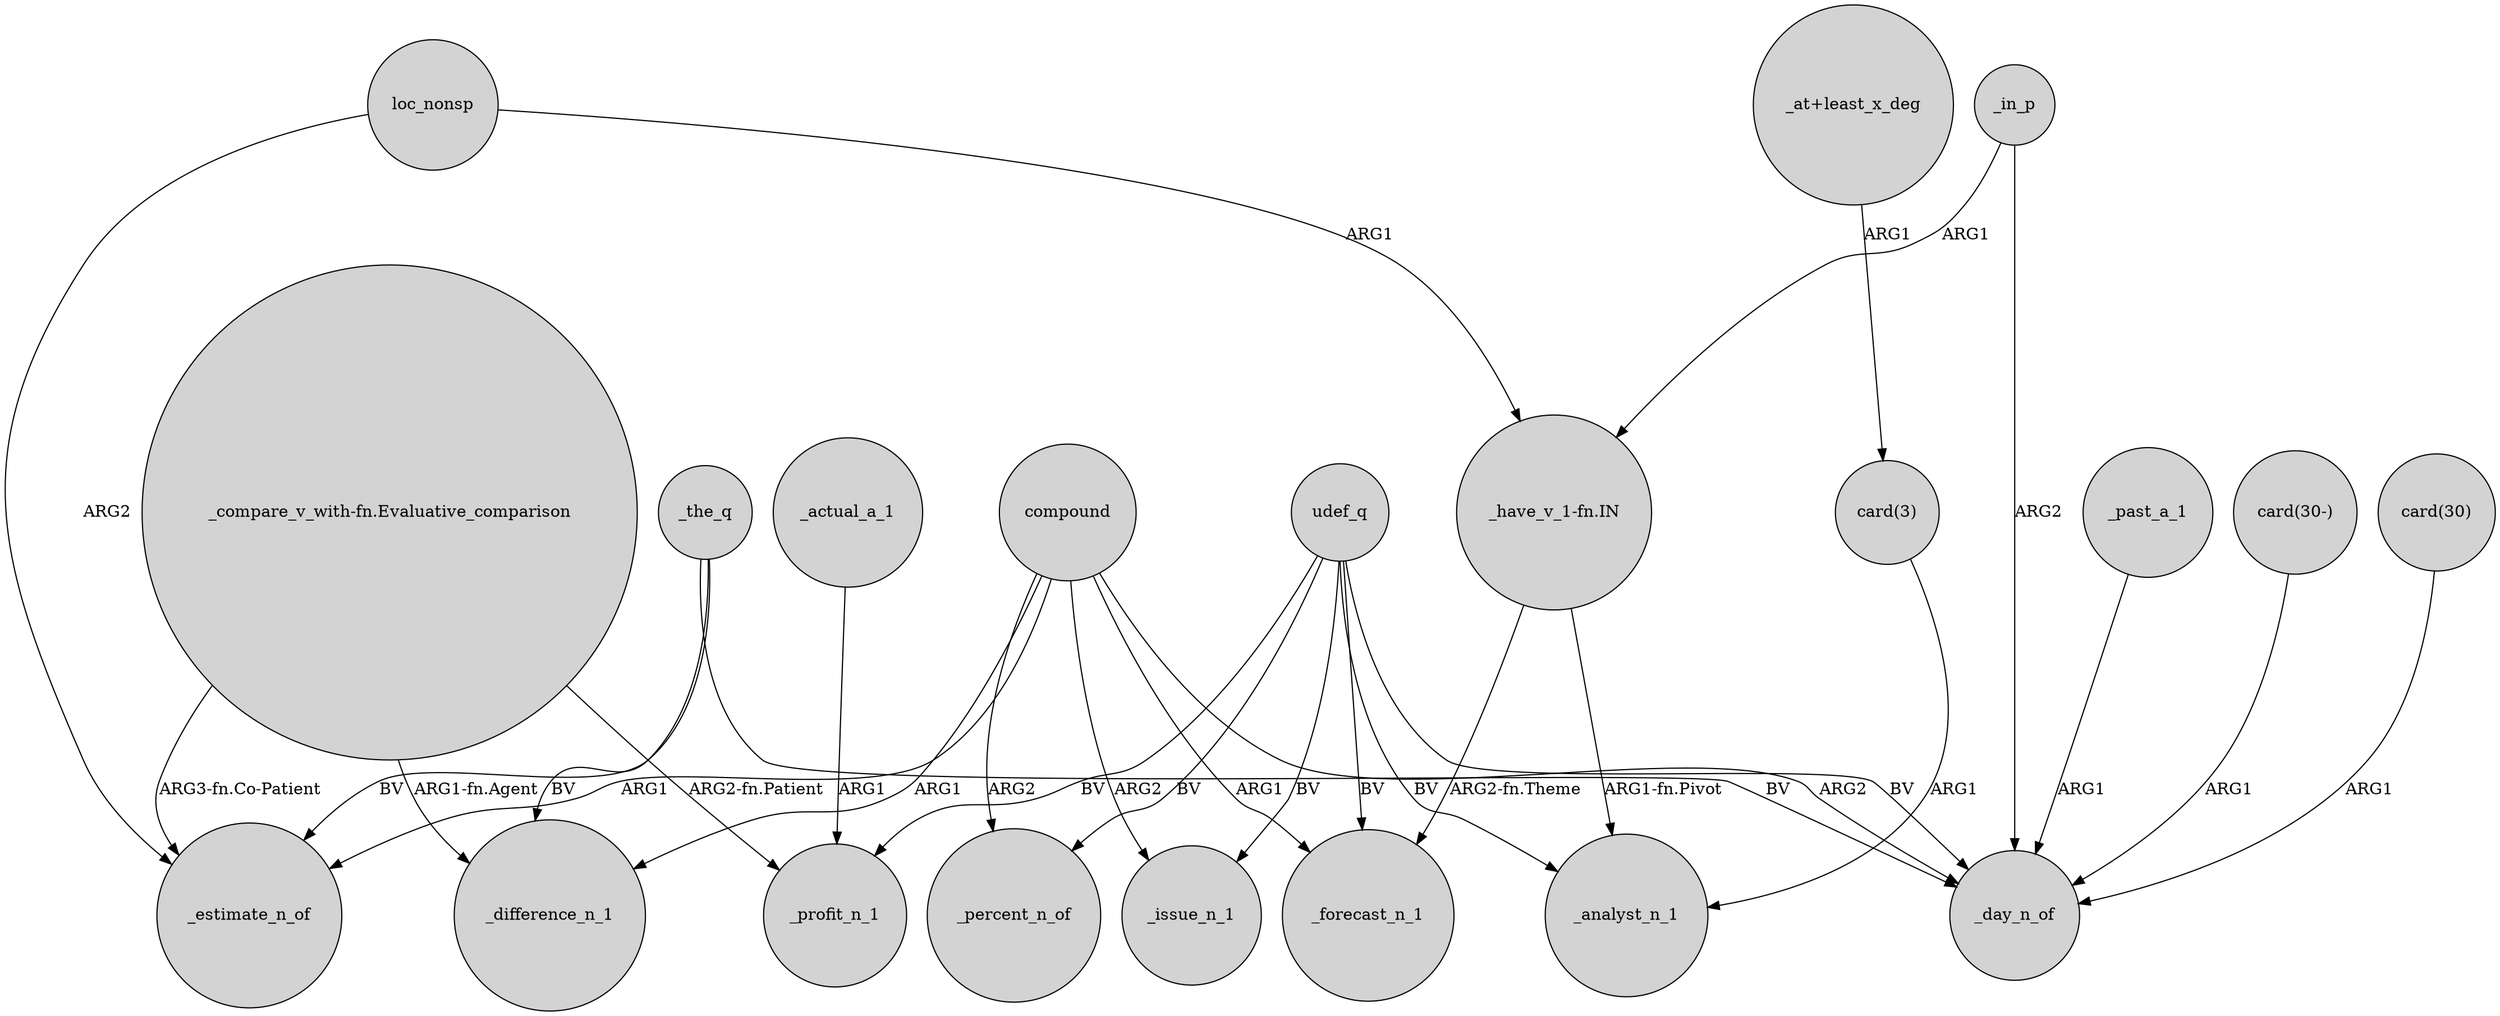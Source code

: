 digraph {
	node [shape=circle style=filled]
	compound -> _estimate_n_of [label=ARG1]
	"_at+least_x_deg" -> "card(3)" [label=ARG1]
	compound -> _day_n_of [label=ARG2]
	loc_nonsp -> _estimate_n_of [label=ARG2]
	"_compare_v_with-fn.Evaluative_comparison" -> _profit_n_1 [label="ARG2-fn.Patient"]
	udef_q -> _day_n_of [label=BV]
	"card(30-)" -> _day_n_of [label=ARG1]
	compound -> _percent_n_of [label=ARG2]
	_in_p -> "_have_v_1-fn.IN" [label=ARG1]
	_the_q -> _day_n_of [label=BV]
	"_have_v_1-fn.IN" -> _analyst_n_1 [label="ARG1-fn.Pivot"]
	_the_q -> _difference_n_1 [label=BV]
	_actual_a_1 -> _profit_n_1 [label=ARG1]
	udef_q -> _issue_n_1 [label=BV]
	compound -> _difference_n_1 [label=ARG1]
	_the_q -> _estimate_n_of [label=BV]
	"card(3)" -> _analyst_n_1 [label=ARG1]
	compound -> _issue_n_1 [label=ARG2]
	udef_q -> _forecast_n_1 [label=BV]
	compound -> _forecast_n_1 [label=ARG1]
	"_have_v_1-fn.IN" -> _forecast_n_1 [label="ARG2-fn.Theme"]
	"_compare_v_with-fn.Evaluative_comparison" -> _difference_n_1 [label="ARG1-fn.Agent"]
	"_compare_v_with-fn.Evaluative_comparison" -> _estimate_n_of [label="ARG3-fn.Co-Patient"]
	udef_q -> _profit_n_1 [label=BV]
	udef_q -> _percent_n_of [label=BV]
	"card(30)" -> _day_n_of [label=ARG1]
	udef_q -> _analyst_n_1 [label=BV]
	_past_a_1 -> _day_n_of [label=ARG1]
	loc_nonsp -> "_have_v_1-fn.IN" [label=ARG1]
	_in_p -> _day_n_of [label=ARG2]
}
